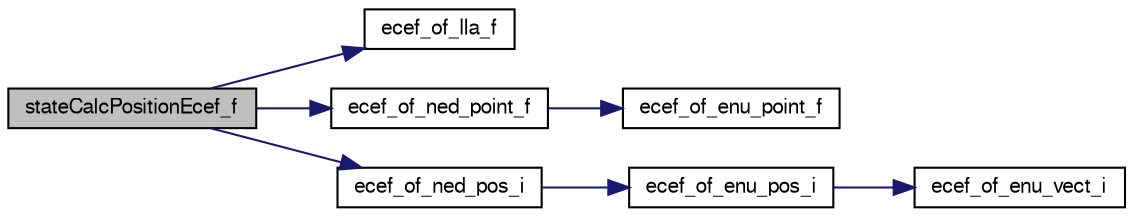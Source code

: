 digraph "stateCalcPositionEcef_f"
{
  edge [fontname="FreeSans",fontsize="10",labelfontname="FreeSans",labelfontsize="10"];
  node [fontname="FreeSans",fontsize="10",shape=record];
  rankdir="LR";
  Node1 [label="stateCalcPositionEcef_f",height=0.2,width=0.4,color="black", fillcolor="grey75", style="filled", fontcolor="black"];
  Node1 -> Node2 [color="midnightblue",fontsize="10",style="solid",fontname="FreeSans"];
  Node2 [label="ecef_of_lla_f",height=0.2,width=0.4,color="black", fillcolor="white", style="filled",URL="$pprz__geodetic__float_8c.html#a65bc5ba8b61d014ca659035759cc001c"];
  Node1 -> Node3 [color="midnightblue",fontsize="10",style="solid",fontname="FreeSans"];
  Node3 [label="ecef_of_ned_point_f",height=0.2,width=0.4,color="black", fillcolor="white", style="filled",URL="$pprz__geodetic__float_8c.html#a9703caac26c4b1272c010037fd661956"];
  Node3 -> Node4 [color="midnightblue",fontsize="10",style="solid",fontname="FreeSans"];
  Node4 [label="ecef_of_enu_point_f",height=0.2,width=0.4,color="black", fillcolor="white", style="filled",URL="$pprz__geodetic__float_8c.html#a197187e7b04018beddfcd6a7a4ab3972"];
  Node1 -> Node5 [color="midnightblue",fontsize="10",style="solid",fontname="FreeSans"];
  Node5 [label="ecef_of_ned_pos_i",height=0.2,width=0.4,color="black", fillcolor="white", style="filled",URL="$group__math__geodetic__int.html#gaf92579b72a2adb1aaac73fae89553fca",tooltip="Convert a local NED position to ECEF. "];
  Node5 -> Node6 [color="midnightblue",fontsize="10",style="solid",fontname="FreeSans"];
  Node6 [label="ecef_of_enu_pos_i",height=0.2,width=0.4,color="black", fillcolor="white", style="filled",URL="$group__math__geodetic__int.html#gaaeff7441301129ca712e828b9b4f474e",tooltip="Convert a local ENU position to ECEF. "];
  Node6 -> Node7 [color="midnightblue",fontsize="10",style="solid",fontname="FreeSans"];
  Node7 [label="ecef_of_enu_vect_i",height=0.2,width=0.4,color="black", fillcolor="white", style="filled",URL="$group__math__geodetic__int.html#gaabe6e63048c95afdffdd4a581dc5f2b8",tooltip="Rotate a vector from ENU to ECEF. "];
}
